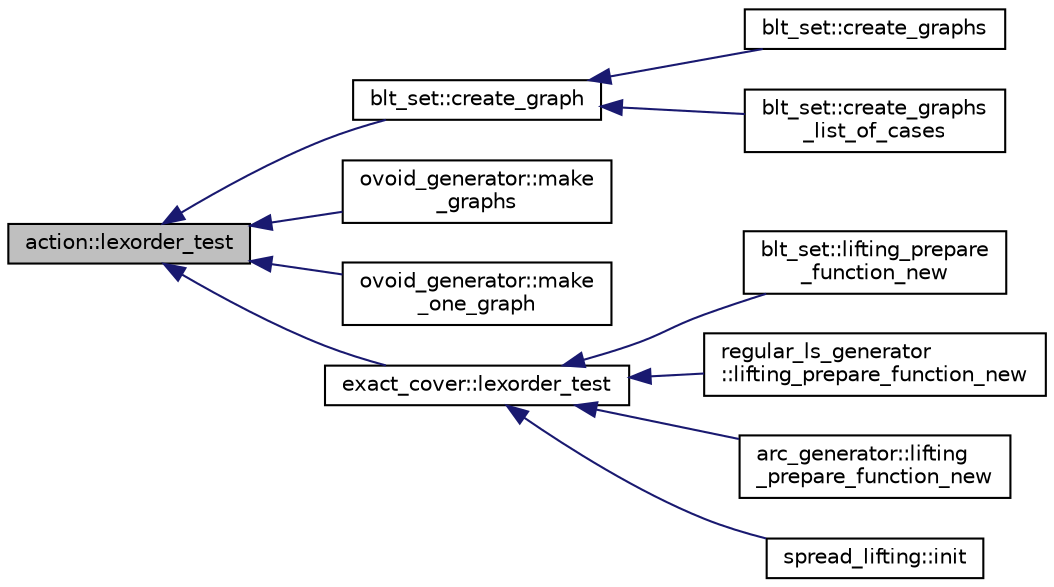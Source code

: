 digraph "action::lexorder_test"
{
  edge [fontname="Helvetica",fontsize="10",labelfontname="Helvetica",labelfontsize="10"];
  node [fontname="Helvetica",fontsize="10",shape=record];
  rankdir="LR";
  Node30143 [label="action::lexorder_test",height=0.2,width=0.4,color="black", fillcolor="grey75", style="filled", fontcolor="black"];
  Node30143 -> Node30144 [dir="back",color="midnightblue",fontsize="10",style="solid",fontname="Helvetica"];
  Node30144 [label="blt_set::create_graph",height=0.2,width=0.4,color="black", fillcolor="white", style="filled",URL="$d1/d3d/classblt__set.html#ae92249ece99ffbc92e93e49cd5d5dccf"];
  Node30144 -> Node30145 [dir="back",color="midnightblue",fontsize="10",style="solid",fontname="Helvetica"];
  Node30145 [label="blt_set::create_graphs",height=0.2,width=0.4,color="black", fillcolor="white", style="filled",URL="$d1/d3d/classblt__set.html#a3f1d4a8ed15875c47b327949f26a4533"];
  Node30144 -> Node30146 [dir="back",color="midnightblue",fontsize="10",style="solid",fontname="Helvetica"];
  Node30146 [label="blt_set::create_graphs\l_list_of_cases",height=0.2,width=0.4,color="black", fillcolor="white", style="filled",URL="$d1/d3d/classblt__set.html#a91ad531d4154bd887182dbd6121476f3"];
  Node30143 -> Node30147 [dir="back",color="midnightblue",fontsize="10",style="solid",fontname="Helvetica"];
  Node30147 [label="ovoid_generator::make\l_graphs",height=0.2,width=0.4,color="black", fillcolor="white", style="filled",URL="$d3/daf/classovoid__generator.html#ad231178badc9e58ed4a0d61f6f7adabc"];
  Node30143 -> Node30148 [dir="back",color="midnightblue",fontsize="10",style="solid",fontname="Helvetica"];
  Node30148 [label="ovoid_generator::make\l_one_graph",height=0.2,width=0.4,color="black", fillcolor="white", style="filled",URL="$d3/daf/classovoid__generator.html#a2954bc30f73d246408d8907307e18a42"];
  Node30143 -> Node30149 [dir="back",color="midnightblue",fontsize="10",style="solid",fontname="Helvetica"];
  Node30149 [label="exact_cover::lexorder_test",height=0.2,width=0.4,color="black", fillcolor="white", style="filled",URL="$df/d94/classexact__cover.html#a5f11e25f122a6eecf845c5b6d5680de8"];
  Node30149 -> Node30150 [dir="back",color="midnightblue",fontsize="10",style="solid",fontname="Helvetica"];
  Node30150 [label="blt_set::lifting_prepare\l_function_new",height=0.2,width=0.4,color="black", fillcolor="white", style="filled",URL="$d1/d3d/classblt__set.html#a1314b7c0a3b78ba54c0f61a397d8afce"];
  Node30149 -> Node30151 [dir="back",color="midnightblue",fontsize="10",style="solid",fontname="Helvetica"];
  Node30151 [label="regular_ls_generator\l::lifting_prepare_function_new",height=0.2,width=0.4,color="black", fillcolor="white", style="filled",URL="$d2/dd8/classregular__ls__generator.html#a5d4a720722a5db9aa0bb151b785db5e5"];
  Node30149 -> Node30152 [dir="back",color="midnightblue",fontsize="10",style="solid",fontname="Helvetica"];
  Node30152 [label="arc_generator::lifting\l_prepare_function_new",height=0.2,width=0.4,color="black", fillcolor="white", style="filled",URL="$d4/d21/classarc__generator.html#a1078fb020754103ae2a648c146e32320"];
  Node30149 -> Node30153 [dir="back",color="midnightblue",fontsize="10",style="solid",fontname="Helvetica"];
  Node30153 [label="spread_lifting::init",height=0.2,width=0.4,color="black", fillcolor="white", style="filled",URL="$d7/de2/classspread__lifting.html#a7ea5d1a50aa878daebd72c0b95cdc893"];
}
